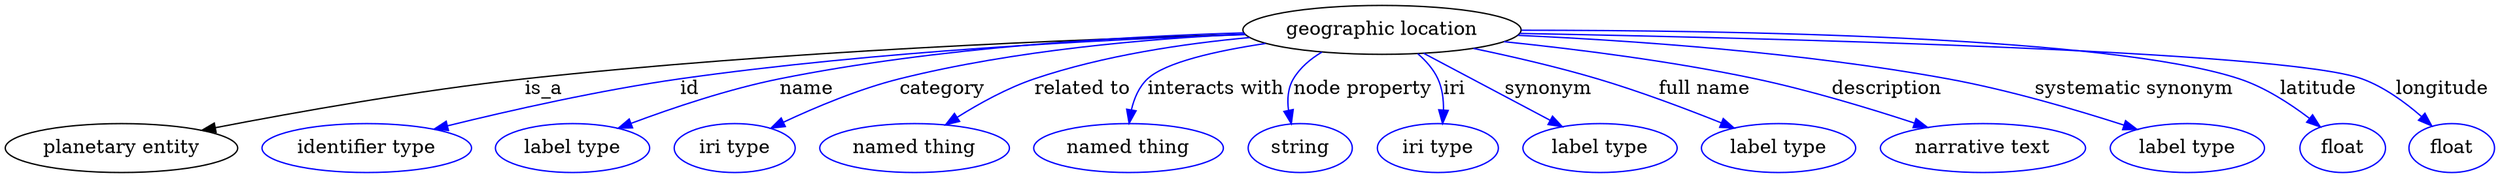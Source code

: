 digraph {
	graph [bb="0,0,1487.4,122"];
	node [label="\N"];
	"geographic location"	 [height=0.5,
		label="geographic location",
		pos="811.36,104",
		width=2.2247];
	"planetary entity"	 [height=0.5,
		pos="65.357,18",
		width=1.8155];
	"geographic location" -> "planetary entity"	 [label=is_a,
		lp="324.63,61",
		pos="e,114.31,30.05 732.08,101 633.49,96.648 460.2,86.938 312.81,68 247.73,59.64 174.16,43.962 124.27,32.382"];
	id	 [color=blue,
		height=0.5,
		label="identifier type",
		pos="208.36,18",
		width=1.652];
	"geographic location" -> id	 [color=blue,
		label=id,
		lp="410.8,61",
		pos="e,250.39,30.88 732.51,100.69 650.2,96.371 517.59,87.012 404.47,68 354.8,59.652 299.26,44.975 260,33.675",
		style=solid];
	name	 [color=blue,
		height=0.5,
		label="label type",
		pos="330.36,18",
		width=1.2425];
	"geographic location" -> name	 [color=blue,
		label=name,
		lp="479.52,61",
		pos="e,359.94,31.561 731.78,101.5 660.76,97.917 554.33,89.199 464.04,68 431.17,60.283 395.41,46.614 369.16,35.517",
		style=solid];
	category	 [color=blue,
		height=0.5,
		label="iri type",
		pos="428.36,18",
		width=0.9834];
	"geographic location" -> category	 [color=blue,
		label=category,
		lp="557.45,61",
		pos="e,451.64,31.758 732.65,100.45 676.18,96.316 598.79,87.363 533.16,68 507.68,60.48 480.65,47.448 460.43,36.574",
		style=solid];
	"related to"	 [color=blue,
		height=0.5,
		label="named thing",
		pos="535.36,18",
		width=1.5019];
	"geographic location" -> "related to"	 [color=blue,
		label="related to",
		lp="637.59,61",
		pos="e,555.87,34.93 736.04,97.806 697.56,92.832 650.6,83.919 610.88,68 594.36,61.377 577.68,50.834 564.22,41.133",
		style=solid];
	"interacts with"	 [color=blue,
		height=0.5,
		label="named thing",
		pos="661.36,18",
		width=1.5019];
	"geographic location" -> "interacts with"	 [color=blue,
		label="interacts with",
		lp="714.26,61",
		pos="e,662.21,36.439 747.04,93.231 717.24,87.023 686.12,78.387 675.55,68 669.66,62.219 666.17,54.192 664.12,46.259",
		style=solid];
	"node property"	 [color=blue,
		height=0.5,
		label=string,
		pos="763.36,18",
		width=0.8403];
	"geographic location" -> "node property"	 [color=blue,
		label="node property",
		lp="797.43,61",
		pos="e,756.86,35.599 776.74,87.71 769.32,82.506 762.44,75.974 758.22,68 754.62,61.216 754.1,53.188 754.97,45.573",
		style=solid];
	iri	 [color=blue,
		height=0.5,
		label="iri type",
		pos="847.36,18",
		width=0.9834];
	"geographic location" -> iri	 [color=blue,
		label=iri,
		lp="851.58,61",
		pos="e,847.14,36.216 828.81,86.211 833.25,80.76 837.55,74.481 840.36,68 843.26,61.299 845.01,53.664 846.06,46.412",
		style=solid];
	synonym	 [color=blue,
		height=0.5,
		label="label type",
		pos="945.36,18",
		width=1.2425];
	"geographic location" -> synonym	 [color=blue,
		label=synonym,
		lp="913.03,61",
		pos="e,921.19,33.51 837.83,87.009 859.34,73.206 889.77,53.676 912.77,38.913",
		style=solid];
	"full name"	 [color=blue,
		height=0.5,
		label="label type",
		pos="1052.4,18",
		width=1.2425];
	"geographic location" -> "full name"	 [color=blue,
		label="full name",
		lp="1003,61",
		pos="e,1024.4,32.208 866.46,90.931 890.09,84.794 917.85,76.873 942.36,68 967.16,59.019 994.13,46.798 1015.2,36.686",
		style=solid];
	description	 [color=blue,
		height=0.5,
		label="narrative text",
		pos="1172.4,18",
		width=1.5834];
	"geographic location" -> description	 [color=blue,
		label=description,
		lp="1107.5,61",
		pos="e,1137.8,32.455 882.78,95.825 926.65,89.966 983.74,80.829 1033.4,68 1065.8,59.623 1101.2,46.797 1128.2,36.233",
		style=solid];
	"systematic synonym"	 [color=blue,
		height=0.5,
		label="label type",
		pos="1292.4,18",
		width=1.2425];
	"geographic location" -> "systematic synonym"	 [color=blue,
		label="systematic synonym",
		lp="1250.3,61",
		pos="e,1260.7,30.745 889.69,100.2 957.25,95.804 1057.1,86.626 1142.4,68 1179.9,59.79 1221.3,45.583 1251.1,34.406",
		style=solid];
	latitude	 [color=blue,
		height=0.5,
		label=float,
		pos="1388.4,18",
		width=0.75];
	"geographic location" -> latitude	 [color=blue,
		label=latitude,
		lp="1362.4,61",
		pos="e,1371.6,32.468 891.73,103.07 1012.8,100.85 1235.9,93.344 1311.4,68 1330.3,61.657 1349.1,49.58 1363.4,38.885",
		style=solid];
	longitude	 [color=blue,
		height=0.5,
		label=float,
		pos="1460.4,18",
		width=0.75];
	"geographic location" -> longitude	 [color=blue,
		label=longitude,
		lp="1441.8,61",
		pos="e,1444.4,32.761 890.82,101.38 1037.9,96.189 1341.7,83.723 1387.4,68 1405.4,61.79 1423.1,49.834 1436.6,39.171",
		style=solid];
}
